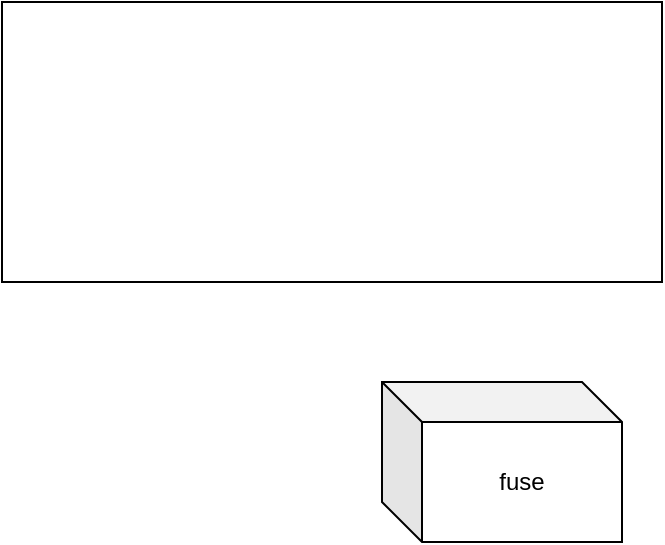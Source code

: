 <mxfile version="13.0.9">
    <diagram id="WyI33FdGnayaTLCVhLqk">
        rZRLU8MgEIB/DVcngT7itbXqQaeHHjyTsA1MSchQYhJ/vaSQB7aOOuMls3y7PPaDCSLbon3StOKvioFEOGItIg8I4wQn9tuDzoHVYulArgVzKJ7AQXyAh5GntWBwDgqNUtKIKoSZKkvITMCo1qoJy45KhrtWNIcrcMiovKZvghk+tLWe+DOInA87x6t7lynoUOw7OXPKVDNDZIfIVitlXFS0W5C9u8GLm/f4TXY8mIbS/GYCdhPeqax9b/5cphua1aouGfT1ESKbhgsDh4pmfbaxt2sZN4W0o9iGfjnQBtpvjxSPjdoHAqoAoztbMkxIvJvuy7iZVBPiGZ9rXnhI/fXm49qTARt4CbeFkCshx/oMCK+k3WWTahvlZmx0psneZNWHWZ3Cz55SJ/UlHQHNTvlF9b42UpTgOaP6tLfLCNPriO6iZQjxhf6TerIO1Y/jmfoY31Cf/N28HU7P/JKb/SvI7hM=
    </diagram>
</mxfile>